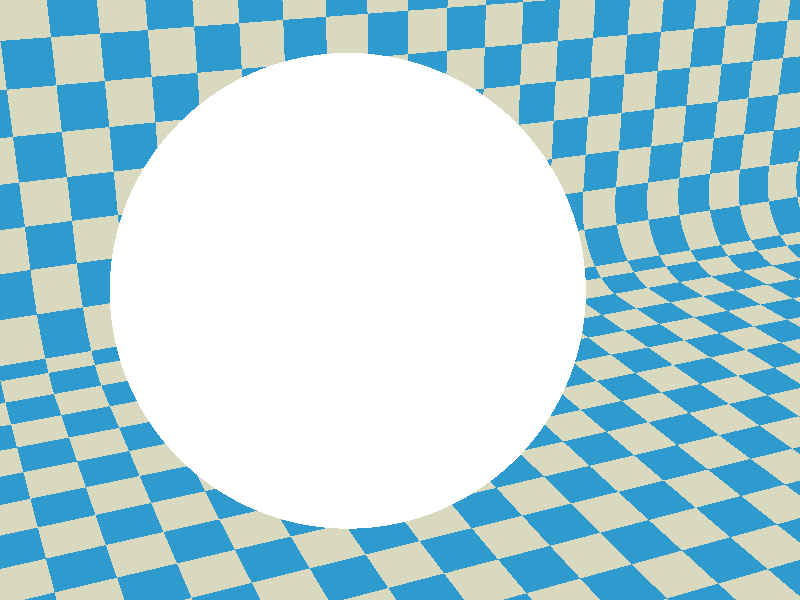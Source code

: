 // Persistence Of Vision raytracer version 3.5 sample file.
// Demonstrates quilted normals
//
// -w320 -h240
// -w800 -h600 +a0.3

global_settings { assumed_gamma 2.2 }

 #include "colors.inc"
 #include "textures.inc"
 #include "shapes.inc"

 camera {
   location <-5, 6, -13>
   direction <0, 0, 2>
   right <1.3333, 0, 0>
   look_at <0, 0, 0>
 }

 light_source { < -10, 0.5, -4> colour SkyBlue }
 light_source { < 10, 20, -2> colour Gray90
     area_light <4 0 0> <0 0 4> 10 10
     adaptive 1
     jitter

 }

 // Sky
 sphere {
   <0, 0, 0>, 1
   hollow on
   texture {
     pigment {
       gradient y
       color_map {[0, 1 color White color SkyBlue]}
     }
     finish {ambient 1 diffuse 0}
   }
   scale 100000
 }

 #declare X_Scale = 100;
 union {
     plane { z, 0 hollow on}
     plane { y, 0 inverse }
     cylinder { <-2*X_Scale, 1, -1>,<2*X_Scale, 1, -1>, 1
         clipped_by { box { <-X_Scale, 0, -1> <X_Scale, 1, 0> }}
     }
     texture {
         normal { quilted 1 }
         pigment { checker color SkyBlue color Wheat }
         finish {  Shiny }
     scale <0.5,0.5,0.5>
     translate y*100
     translate .1
     }
     clipped_by { box { <-X_Scale+0.1, -0.1, -10000> <X_Scale+0.1, 1000, 1> }}
     rotate -y*2
 }

 sphere { <0, 1, 0>, 2
     texture {
         pigment { White }
         finish { Mirror }
         normal { quilted 1  control0 0.5  control1 1
             scale 0.45
             turbulence 0.5
             lambda 0.5
             omega 0.707
             octaves 4
         }
     }
     translate <-2, 1, -4>
 }

